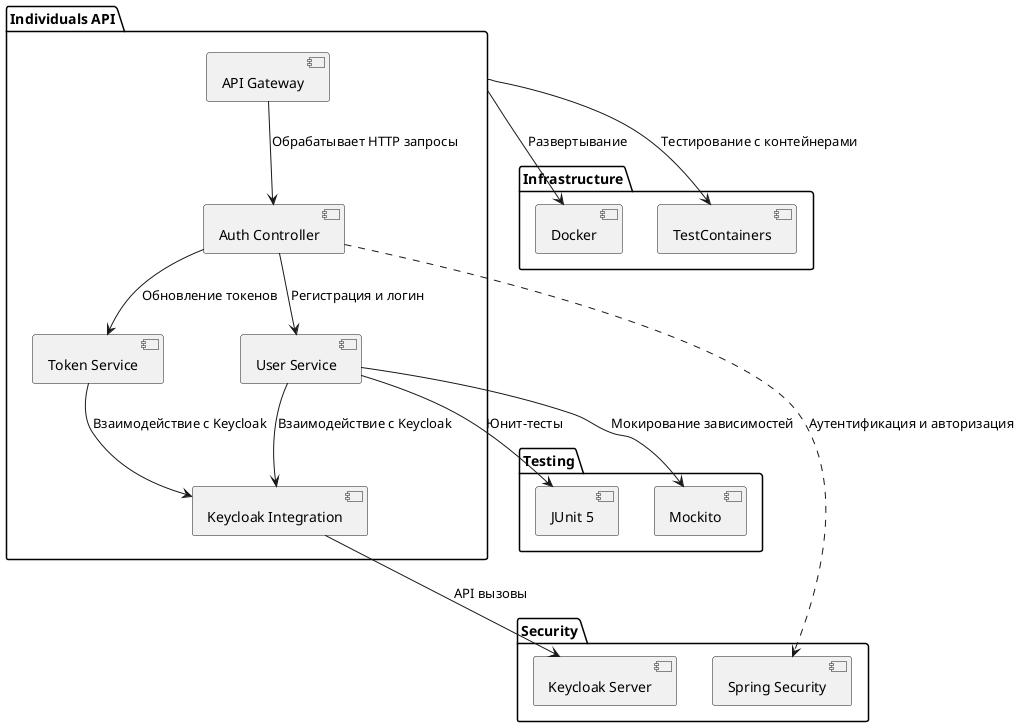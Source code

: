 @startuml
package "Individuals API" {
    [API Gateway]
    [Auth Controller]
    [User Service]
    [Token Service]
    [Keycloak Integration]
}
package "Security" {
    [Spring Security]
    [Keycloak Server]
}
package "Infrastructure" {
    [Docker]
    [TestContainers]
}
package "Testing" {
    [JUnit 5]
    [Mockito]
}

[API Gateway] --> [Auth Controller] : Обрабатывает HTTP запросы
[Auth Controller] --> [User Service] : Регистрация и логин
[Auth Controller] --> [Token Service] : Обновление токенов
[User Service] --> [Keycloak Integration] : Взаимодействие с Keycloak
[Token Service] --> [Keycloak Integration] : Взаимодействие с Keycloak
[Keycloak Integration] --> [Keycloak Server] : API вызовы

[Auth Controller] ..> [Spring Security] : Аутентификация и авторизация

[Individuals API] --> [Docker] : Развертывание
[Individuals API] --> [TestContainers] : Тестирование с контейнерами
[User Service] --> [JUnit 5] : Юнит-тесты
[User Service] --> [Mockito] : Мокирование зависимостей
@enduml